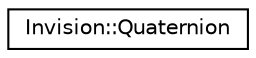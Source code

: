 digraph "Graphical Class Hierarchy"
{
 // LATEX_PDF_SIZE
  edge [fontname="Helvetica",fontsize="10",labelfontname="Helvetica",labelfontsize="10"];
  node [fontname="Helvetica",fontsize="10",shape=record];
  rankdir="LR";
  Node0 [label="Invision::Quaternion",height=0.2,width=0.4,color="black", fillcolor="white", style="filled",URL="$class_invision_1_1_quaternion.html",tooltip="Matrix."];
}
